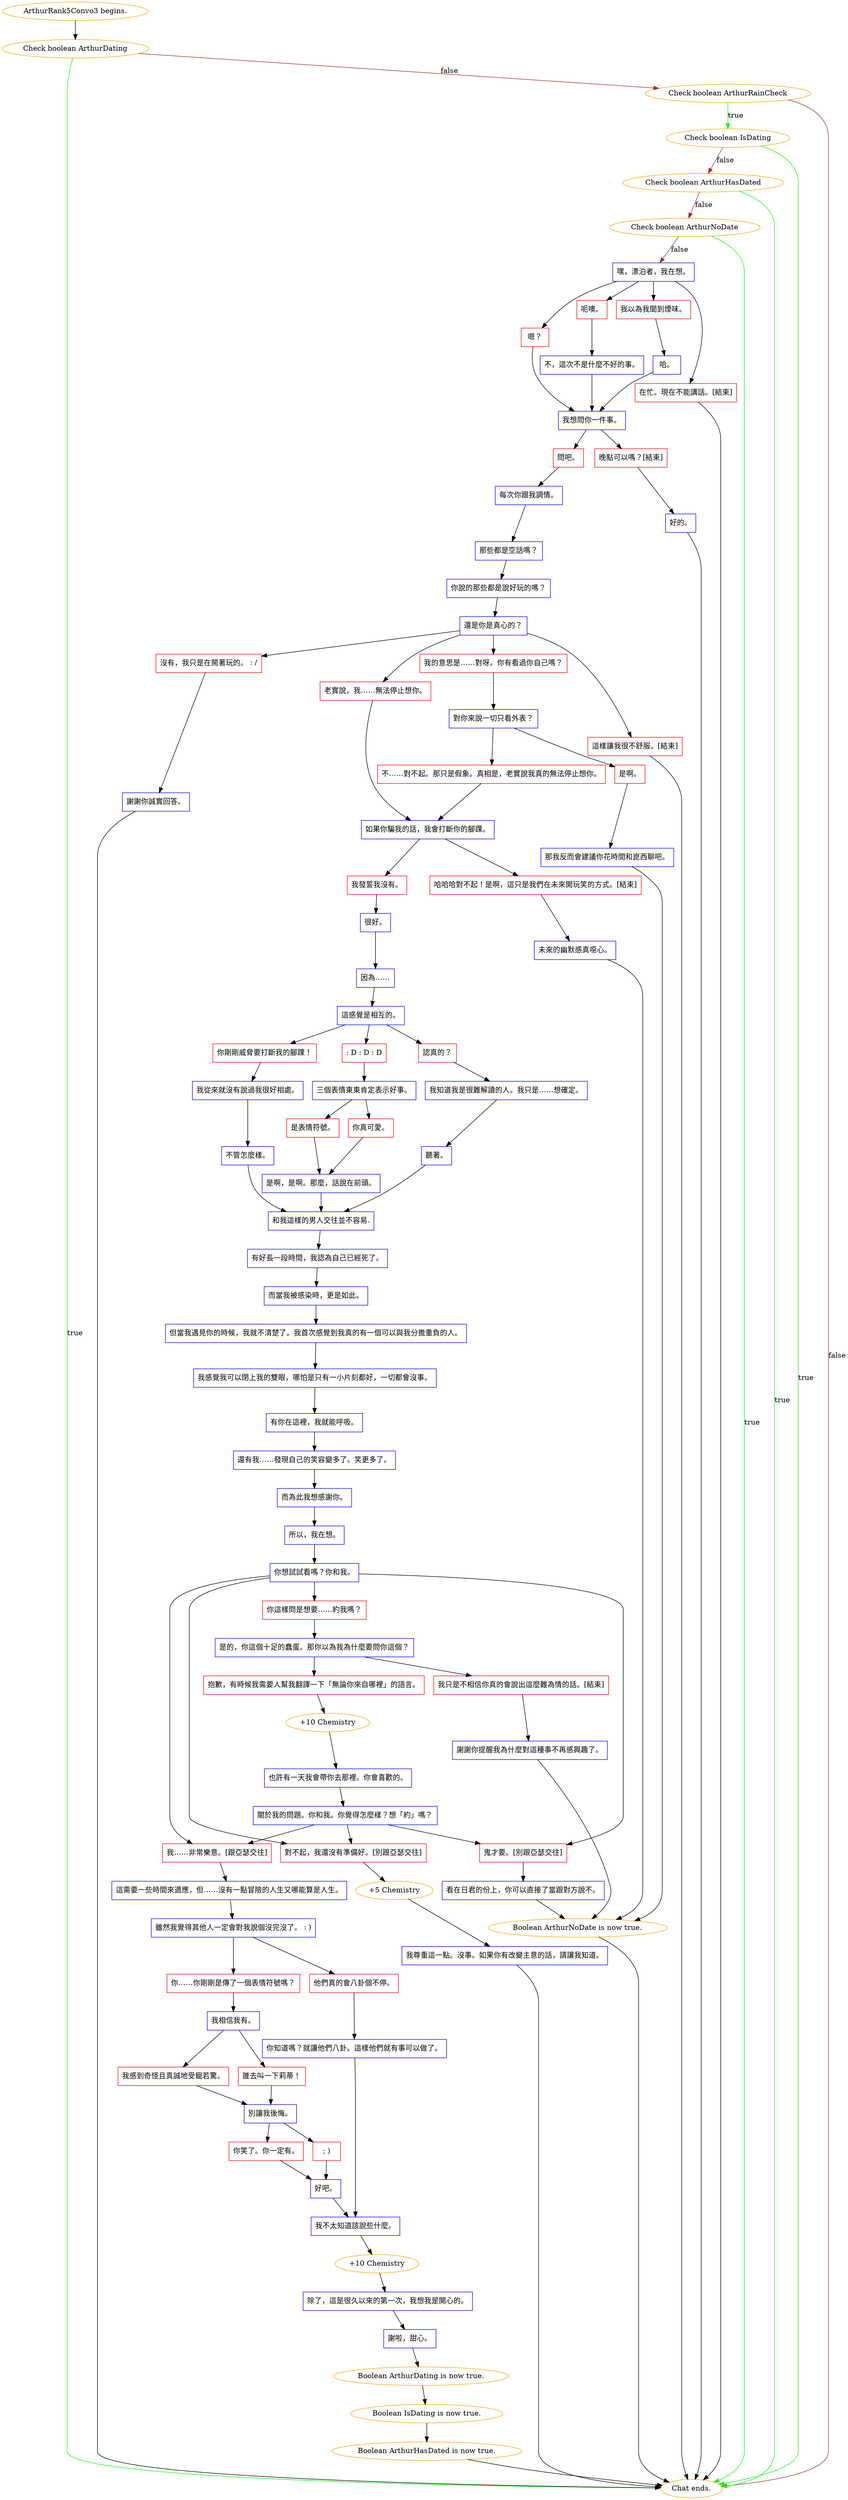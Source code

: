 digraph {
	"ArthurRank5Convo3 begins." [color=orange];
		"ArthurRank5Convo3 begins." -> j2307772633;
	j2307772633 [label="Check boolean ArthurDating",color=orange];
		j2307772633 -> "Chat ends." [label=true,color=green];
		j2307772633 -> j1464481321 [label=false,color=brown];
	"Chat ends." [color=orange];
	j1464481321 [label="Check boolean ArthurRainCheck",color=orange];
		j1464481321 -> j586045322 [label=true,color=green];
		j1464481321 -> "Chat ends." [label=false,color=brown];
	j586045322 [label="Check boolean IsDating",color=orange];
		j586045322 -> "Chat ends." [label=true,color=green];
		j586045322 -> j2297267240 [label=false,color=brown];
	j2297267240 [label="Check boolean ArthurHasDated",color=orange];
		j2297267240 -> "Chat ends." [label=true,color=green];
		j2297267240 -> j3370241513 [label=false,color=brown];
	j3370241513 [label="Check boolean ArthurNoDate",color=orange];
		j3370241513 -> "Chat ends." [label=true,color=green];
		j3370241513 -> j2388571365 [label=false,color=brown];
	j2388571365 [label="嘿，漂泊者，我在想。",shape=box,color=blue];
		j2388571365 -> j1127408091;
		j2388571365 -> j2902847717;
		j2388571365 -> j3875450966;
		j2388571365 -> j3640477896;
	j1127408091 [label="嗯？",shape=box,color=red];
		j1127408091 -> j562830877;
	j2902847717 [label="呃噢。",shape=box,color=red];
		j2902847717 -> j2418035225;
	j3875450966 [label="我以為我聞到煙味。",shape=box,color=red];
		j3875450966 -> j1680057675;
	j3640477896 [label="在忙。現在不能講話。[結束]",shape=box,color=red];
		j3640477896 -> "Chat ends.";
	j562830877 [label="我想問你一件事。",shape=box,color=blue];
		j562830877 -> j4012462426;
		j562830877 -> j52816703;
	j2418035225 [label="不，這次不是什麼不好的事。",shape=box,color=blue];
		j2418035225 -> j562830877;
	j1680057675 [label="哈。",shape=box,color=blue];
		j1680057675 -> j562830877;
	j4012462426 [label="問吧。",shape=box,color=red];
		j4012462426 -> j2219656462;
	j52816703 [label="晚點可以嗎？[結束]",shape=box,color=red];
		j52816703 -> j2398344510;
	j2219656462 [label="每次你跟我調情。",shape=box,color=blue];
		j2219656462 -> j101917720;
	j2398344510 [label="好的。",shape=box,color=blue];
		j2398344510 -> "Chat ends.";
	j101917720 [label="那些都是空話嗎？",shape=box,color=blue];
		j101917720 -> j3437853230;
	j3437853230 [label="你說的那些都是說好玩的嗎？",shape=box,color=blue];
		j3437853230 -> j2657094078;
	j2657094078 [label="還是你是真心的？",shape=box,color=blue];
		j2657094078 -> j4040204860;
		j2657094078 -> j35946199;
		j2657094078 -> j1962254826;
		j2657094078 -> j1582405657;
	j4040204860 [label="沒有，我只是在鬧著玩的。 : /",shape=box,color=red];
		j4040204860 -> j3740406135;
	j35946199 [label="我的意思是……對呀。你有看過你自己嗎？",shape=box,color=red];
		j35946199 -> j73278519;
	j1962254826 [label="老實說，我……無法停止想你。",shape=box,color=red];
		j1962254826 -> j533435698;
	j1582405657 [label="這樣讓我很不舒服。[結束]",shape=box,color=red];
		j1582405657 -> "Chat ends.";
	j3740406135 [label="謝謝你誠實回答。",shape=box,color=blue];
		j3740406135 -> "Chat ends.";
	j73278519 [label="對你來說一切只看外表？",shape=box,color=blue];
		j73278519 -> j4262720788;
		j73278519 -> j792672871;
	j533435698 [label="如果你騙我的話，我會打斷你的腳踝。",shape=box,color=blue];
		j533435698 -> j3178171504;
		j533435698 -> j1290336660;
	j4262720788 [label="是啊。",shape=box,color=red];
		j4262720788 -> j3717908623;
	j792672871 [label="不……對不起。那只是假象。真相是，老實說我真的無法停止想你。",shape=box,color=red];
		j792672871 -> j533435698;
	j3178171504 [label="我發誓我沒有。",shape=box,color=red];
		j3178171504 -> j3742604862;
	j1290336660 [label="哈哈哈對不起！是啊，這只是我們在未來開玩笑的方式。[結束]",shape=box,color=red];
		j1290336660 -> j238322381;
	j3717908623 [label="那我反而會建議你花時間和崑西聊吧。",shape=box,color=blue];
		j3717908623 -> j2533691464;
	j3742604862 [label="很好。",shape=box,color=blue];
		j3742604862 -> j3666832664;
	j238322381 [label="未來的幽默感真噁心。",shape=box,color=blue];
		j238322381 -> j2533691464;
	j2533691464 [label="Boolean ArthurNoDate is now true.",color=orange];
		j2533691464 -> "Chat ends.";
	j3666832664 [label="因為……",shape=box,color=blue];
		j3666832664 -> j159899517;
	j159899517 [label="這感覺是相互的。",shape=box,color=blue];
		j159899517 -> j4037951831;
		j159899517 -> j3035704692;
		j159899517 -> j3624873576;
	j4037951831 [label="認真的？",shape=box,color=red];
		j4037951831 -> j4188555325;
	j3035704692 [label=": D : D : D",shape=box,color=red];
		j3035704692 -> j3353433231;
	j3624873576 [label="你剛剛威脅要打斷我的腳踝！",shape=box,color=red];
		j3624873576 -> j3454880363;
	j4188555325 [label="我知道我是很難解讀的人。我只是……想確定。",shape=box,color=blue];
		j4188555325 -> j134386555;
	j3353433231 [label="三個表情東東肯定表示好事。",shape=box,color=blue];
		j3353433231 -> j3135417019;
		j3353433231 -> j134518542;
	j3454880363 [label="我從來就沒有說過我很好相處。",shape=box,color=blue];
		j3454880363 -> j1095825353;
	j134386555 [label="聽著。",shape=box,color=blue];
		j134386555 -> j1501506292;
	j3135417019 [label="是表情符號。",shape=box,color=red];
		j3135417019 -> j507811072;
	j134518542 [label="你真可愛。",shape=box,color=red];
		j134518542 -> j507811072;
	j1095825353 [label="不管怎麼樣。",shape=box,color=blue];
		j1095825353 -> j1501506292;
	j1501506292 [label="和我這樣的男人交往並不容易.",shape=box,color=blue];
		j1501506292 -> j3311265224;
	j507811072 [label="是啊，是啊。那麼，話說在前頭。",shape=box,color=blue];
		j507811072 -> j1501506292;
	j3311265224 [label="有好長一段時間，我認為自己已經死了。",shape=box,color=blue];
		j3311265224 -> j2873884968;
	j2873884968 [label="而當我被感染時，更是如此。",shape=box,color=blue];
		j2873884968 -> j946706324;
	j946706324 [label="但當我遇見你的時候，我就不清楚了。我首次感覺到我真的有一個可以與我分擔重負的人。",shape=box,color=blue];
		j946706324 -> j4074529400;
	j4074529400 [label="我感覺我可以閉上我的雙眼，哪怕是只有一小片刻都好，一切都會沒事。",shape=box,color=blue];
		j4074529400 -> j752015014;
	j752015014 [label="有你在這裡，我就能呼吸。",shape=box,color=blue];
		j752015014 -> j4166050520;
	j4166050520 [label="還有我……發現自己的笑容變多了。笑更多了。",shape=box,color=blue];
		j4166050520 -> j1407790066;
	j1407790066 [label="而為此我想感謝你。",shape=box,color=blue];
		j1407790066 -> j2339979234;
	j2339979234 [label="所以，我在想。",shape=box,color=blue];
		j2339979234 -> j4250560206;
	j4250560206 [label="你想試試看嗎？你和我。",shape=box,color=blue];
		j4250560206 -> j2112340974;
		j4250560206 -> j2937693135;
		j4250560206 -> j3441034348;
		j4250560206 -> j3145334345;
	j2112340974 [label="你這樣問是想要……約我嗎？",shape=box,color=red];
		j2112340974 -> j872002916;
	j2937693135 [label="我……非常樂意。[跟亞瑟交往]",shape=box,color=red];
		j2937693135 -> j305133421;
	j3441034348 [label="對不起，我還沒有準備好。[別跟亞瑟交往]",shape=box,color=red];
		j3441034348 -> j3290057612;
	j3145334345 [label="鬼才要。[別跟亞瑟交往]",shape=box,color=red];
		j3145334345 -> j92438127;
	j872002916 [label="是的，你這個十足的蠢蛋。那你以為我為什麼要問你這個？",shape=box,color=blue];
		j872002916 -> j234597614;
		j872002916 -> j2606979342;
	j305133421 [label="這需要一些時間來適應，但……沒有一點冒險的人生又哪能算是人生。",shape=box,color=blue];
		j305133421 -> j2599150204;
	j3290057612 [label="+5 Chemistry",color=orange];
		j3290057612 -> j1042765243;
	j92438127 [label="看在日君的份上，你可以直接了當跟對方說不。",shape=box,color=blue];
		j92438127 -> j2533691464;
	j234597614 [label="抱歉，有時候我需要人幫我翻譯一下「無論你來自哪裡」的語言。",shape=box,color=red];
		j234597614 -> j125989538;
	j2606979342 [label="我只是不相信你真的會說出這麼難為情的話。[結束]",shape=box,color=red];
		j2606979342 -> j1879438207;
	j2599150204 [label="雖然我覺得其他人一定會對我說個沒完沒了。 : )",shape=box,color=blue];
		j2599150204 -> j1157955994;
		j2599150204 -> j2723939151;
	j1042765243 [label="我尊重這一點。沒事。如果你有改變主意的話，請讓我知道。",shape=box,color=blue];
		j1042765243 -> "Chat ends.";
	j125989538 [label="+10 Chemistry",color=orange];
		j125989538 -> j973243427;
	j1879438207 [label="謝謝你提醒我為什麼對這種事不再感興趣了。",shape=box,color=blue];
		j1879438207 -> j2533691464;
	j1157955994 [label="他們真的會八卦個不停。",shape=box,color=red];
		j1157955994 -> j2798334804;
	j2723939151 [label="你……你剛剛是傳了一個表情符號嗎？",shape=box,color=red];
		j2723939151 -> j432438423;
	j973243427 [label="也許有一天我會帶你去那裡。你會喜歡的。",shape=box,color=blue];
		j973243427 -> j1303428767;
	j2798334804 [label="你知道嗎？就讓他們八卦。這樣他們就有事可以做了。",shape=box,color=blue];
		j2798334804 -> j2497275680;
	j432438423 [label="我相信我有。",shape=box,color=blue];
		j432438423 -> j2421234393;
		j432438423 -> j2736288921;
	j1303428767 [label="關於我的問題。你和我。你覺得怎麼樣？想「約」嗎？",shape=box,color=blue];
		j1303428767 -> j2937693135;
		j1303428767 -> j3441034348;
		j1303428767 -> j3145334345;
	j2497275680 [label="我不太知道該說些什麼。",shape=box,color=blue];
		j2497275680 -> j914885047;
	j2421234393 [label="我感到奇怪且真誠地受寵若驚。",shape=box,color=red];
		j2421234393 -> j1334812079;
	j2736288921 [label="誰去叫一下莉蒂！",shape=box,color=red];
		j2736288921 -> j1334812079;
	j914885047 [label="+10 Chemistry",color=orange];
		j914885047 -> j3731782828;
	j1334812079 [label="別讓我後悔。",shape=box,color=blue];
		j1334812079 -> j3248464076;
		j1334812079 -> j2268553025;
	j3731782828 [label="除了，這是很久以來的第一次，我想我是開心的。",shape=box,color=blue];
		j3731782828 -> j265741947;
	j3248464076 [label="你笑了。你一定有。",shape=box,color=red];
		j3248464076 -> j2702870876;
	j2268553025 [label="; )",shape=box,color=red];
		j2268553025 -> j2702870876;
	j265741947 [label="謝啦，甜心。",shape=box,color=blue];
		j265741947 -> j3371696257;
	j2702870876 [label="好吧。",shape=box,color=blue];
		j2702870876 -> j2497275680;
	j3371696257 [label="Boolean ArthurDating is now true.",color=orange];
		j3371696257 -> j3139269659;
	j3139269659 [label="Boolean IsDating is now true.",color=orange];
		j3139269659 -> j3103123730;
	j3103123730 [label="Boolean ArthurHasDated is now true.",color=orange];
		j3103123730 -> "Chat ends.";
}